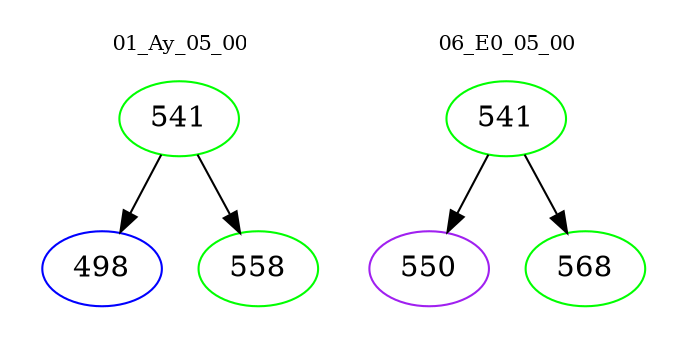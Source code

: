 digraph{
subgraph cluster_0 {
color = white
label = "01_Ay_05_00";
fontsize=10;
T0_541 [label="541", color="green"]
T0_541 -> T0_498 [color="black"]
T0_498 [label="498", color="blue"]
T0_541 -> T0_558 [color="black"]
T0_558 [label="558", color="green"]
}
subgraph cluster_1 {
color = white
label = "06_E0_05_00";
fontsize=10;
T1_541 [label="541", color="green"]
T1_541 -> T1_550 [color="black"]
T1_550 [label="550", color="purple"]
T1_541 -> T1_568 [color="black"]
T1_568 [label="568", color="green"]
}
}
